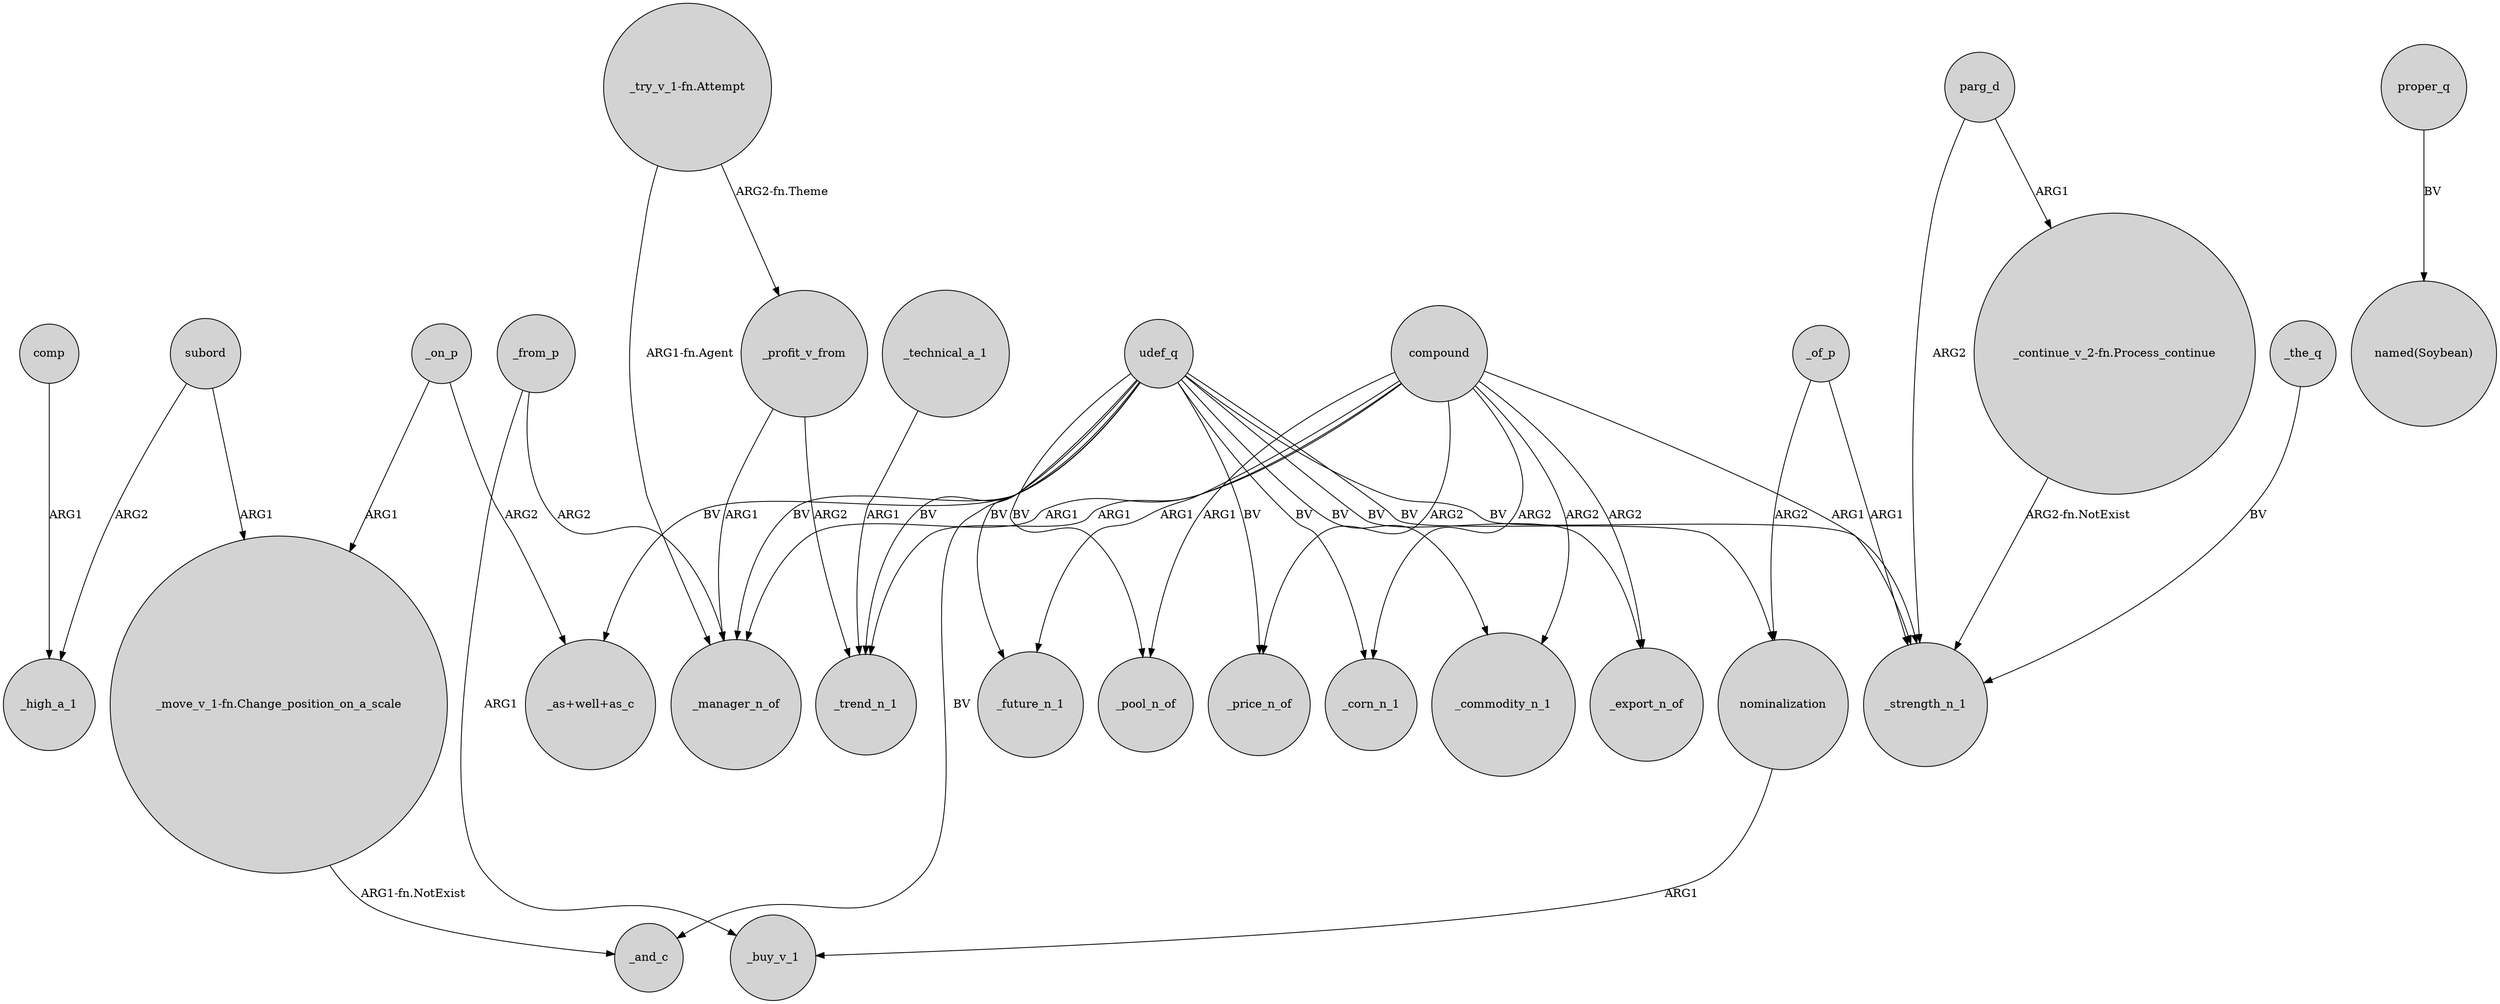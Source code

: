 digraph {
	node [shape=circle style=filled]
	compound -> _export_n_of [label=ARG2]
	compound -> _price_n_of [label=ARG2]
	udef_q -> "_as+well+as_c" [label=BV]
	compound -> _manager_n_of [label=ARG1]
	parg_d -> _strength_n_1 [label=ARG2]
	compound -> _future_n_1 [label=ARG1]
	udef_q -> _price_n_of [label=BV]
	udef_q -> _commodity_n_1 [label=BV]
	_profit_v_from -> _manager_n_of [label=ARG1]
	_technical_a_1 -> _trend_n_1 [label=ARG1]
	udef_q -> _strength_n_1 [label=BV]
	parg_d -> "_continue_v_2-fn.Process_continue" [label=ARG1]
	_from_p -> _manager_n_of [label=ARG2]
	compound -> _commodity_n_1 [label=ARG2]
	_on_p -> "_move_v_1-fn.Change_position_on_a_scale" [label=ARG1]
	comp -> _high_a_1 [label=ARG1]
	nominalization -> _buy_v_1 [label=ARG1]
	subord -> "_move_v_1-fn.Change_position_on_a_scale" [label=ARG1]
	compound -> _pool_n_of [label=ARG1]
	udef_q -> _trend_n_1 [label=BV]
	"_try_v_1-fn.Attempt" -> _profit_v_from [label="ARG2-fn.Theme"]
	compound -> _trend_n_1 [label=ARG1]
	subord -> _high_a_1 [label=ARG2]
	compound -> _strength_n_1 [label=ARG1]
	_of_p -> nominalization [label=ARG2]
	udef_q -> _future_n_1 [label=BV]
	udef_q -> _corn_n_1 [label=BV]
	"_try_v_1-fn.Attempt" -> _manager_n_of [label="ARG1-fn.Agent"]
	udef_q -> nominalization [label=BV]
	udef_q -> _export_n_of [label=BV]
	proper_q -> "named(Soybean)" [label=BV]
	udef_q -> _manager_n_of [label=BV]
	udef_q -> _pool_n_of [label=BV]
	_of_p -> _strength_n_1 [label=ARG1]
	"_move_v_1-fn.Change_position_on_a_scale" -> _and_c [label="ARG1-fn.NotExist"]
	"_continue_v_2-fn.Process_continue" -> _strength_n_1 [label="ARG2-fn.NotExist"]
	udef_q -> _and_c [label=BV]
	_on_p -> "_as+well+as_c" [label=ARG2]
	_from_p -> _buy_v_1 [label=ARG1]
	compound -> _corn_n_1 [label=ARG2]
	_the_q -> _strength_n_1 [label=BV]
	_profit_v_from -> _trend_n_1 [label=ARG2]
}
